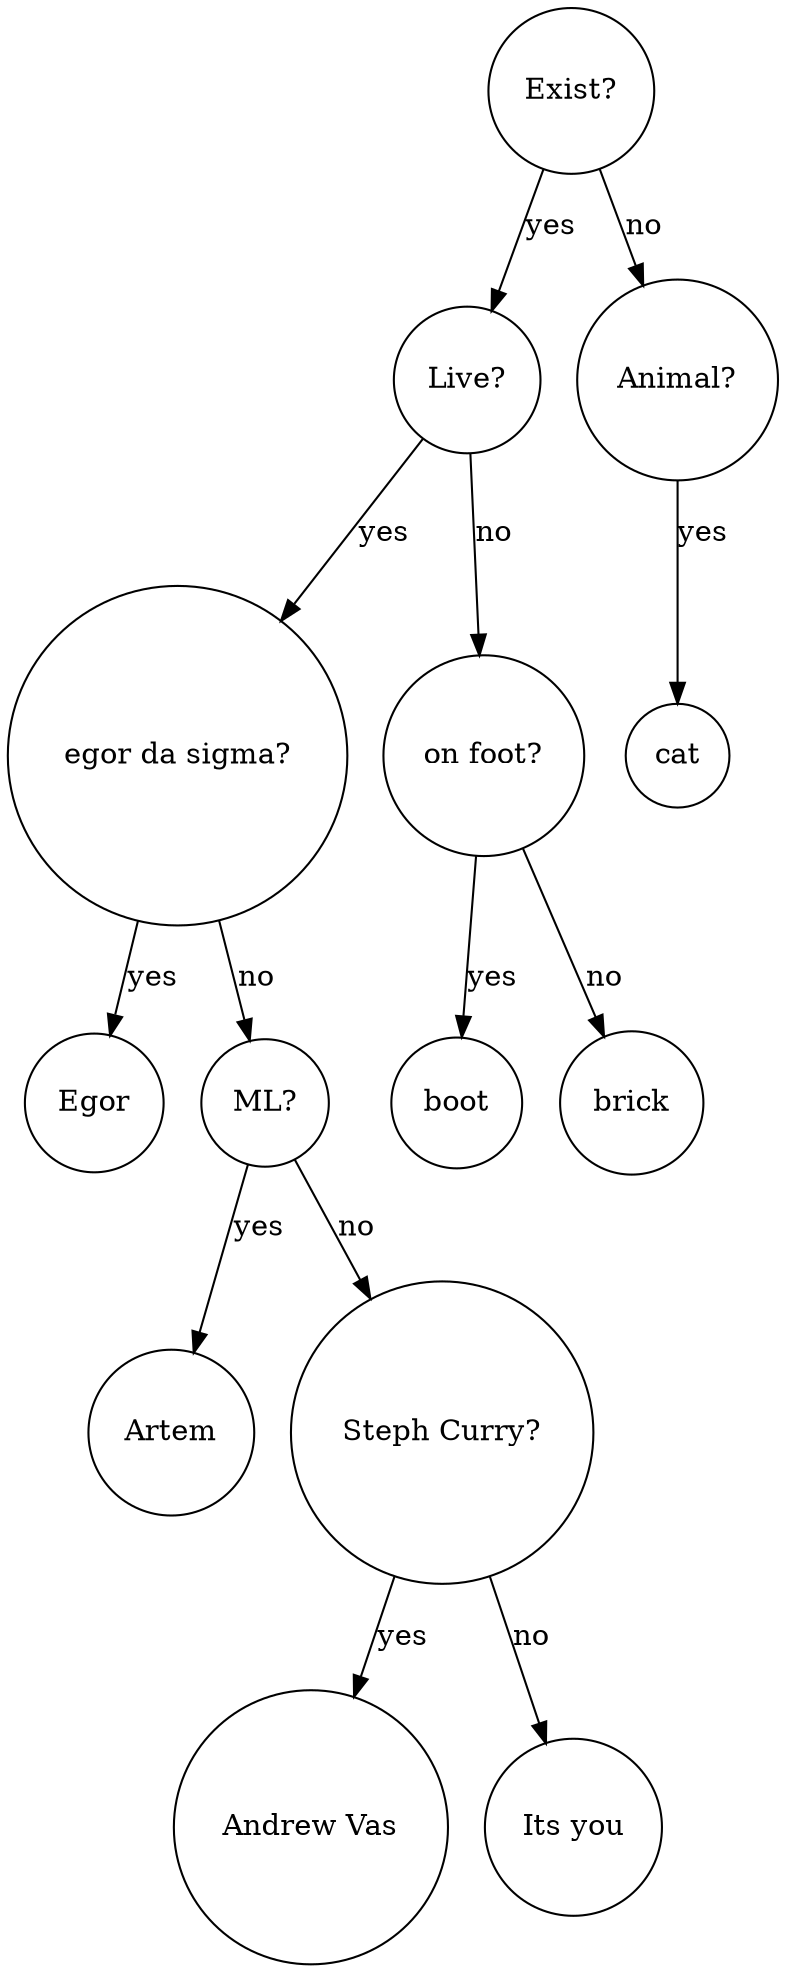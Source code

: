 digraph BST {
    node [shape=circle];
    "Exist?" -> "Live?" [label="yes"];
    "Exist?" -> "Animal?" [label="no"];
    "Live?" -> "egor da sigma?" [label="yes"];
    "Live?" -> "on foot?" [label="no"];
    "egor da sigma?" -> "Egor" [label="yes"];
    "egor da sigma?" -> "ML?" [label="no"];
    "ML?" -> "Artem" [label="yes"];
    "ML?" -> "Steph Curry?" [label="no"];
    "Steph Curry?" -> "Andrew Vas" [label="yes"];
    "Steph Curry?" -> "Its you" [label="no"];
    "on foot?" -> "boot" [label="yes"];
    "on foot?" -> "brick" [label="no"];
    "Animal?" -> "cat" [label="yes"];
}
